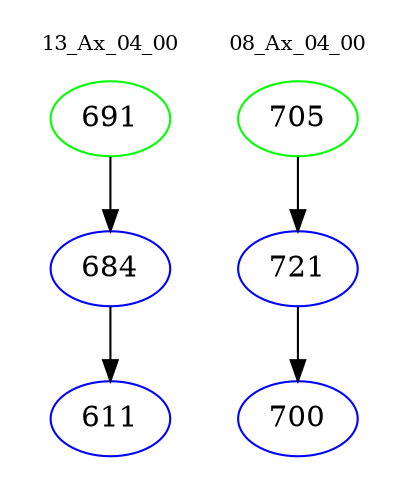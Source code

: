 digraph{
subgraph cluster_0 {
color = white
label = "13_Ax_04_00";
fontsize=10;
T0_691 [label="691", color="green"]
T0_691 -> T0_684 [color="black"]
T0_684 [label="684", color="blue"]
T0_684 -> T0_611 [color="black"]
T0_611 [label="611", color="blue"]
}
subgraph cluster_1 {
color = white
label = "08_Ax_04_00";
fontsize=10;
T1_705 [label="705", color="green"]
T1_705 -> T1_721 [color="black"]
T1_721 [label="721", color="blue"]
T1_721 -> T1_700 [color="black"]
T1_700 [label="700", color="blue"]
}
}
